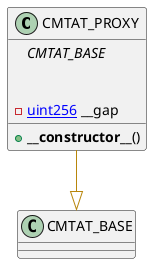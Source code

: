 @startuml
' -- generated by: https://marketplace.visualstudio.com/items?itemName=tintinweb.solidity-visual-auditor
'
' -- for auto-render install: https://marketplace.visualstudio.com/items?itemName=jebbs.plantuml
' -- options --



' -- classes --


class CMTAT_PROXY {
    ' -- inheritance --
	{abstract}CMTAT_BASE

    ' -- usingFor --

    ' -- vars --
	-[[uint256]] __gap

    ' -- methods --
	+**__constructor__**()

}
' -- inheritance / usingFor --
CMTAT_PROXY --[#DarkGoldenRod]|> CMTAT_BASE

@enduml